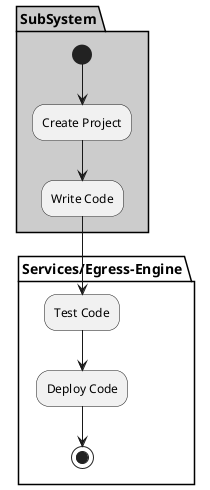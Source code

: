 @startuml

partition "Services/Egress-Engine" {

}

partition SubSystem  #cccccc {
  (*) --> "Create Project"
  --> "Write Code"
}

partition "Services/Egress-Engine" {
  "Write Code" --> "Test Code"
  "Test Code" --> "Deploy Code"
  "Deploy Code" --> (*)
}

@enduml
